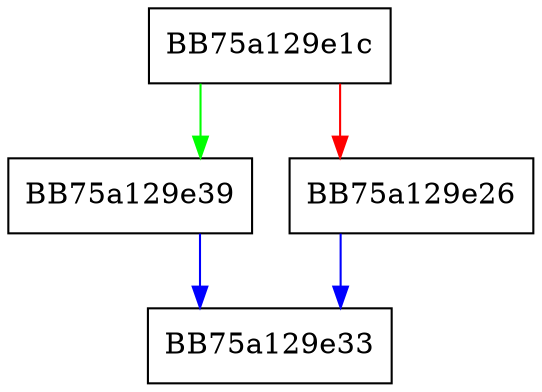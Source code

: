 digraph can_start {
  node [shape="box"];
  graph [splines=ortho];
  BB75a129e1c -> BB75a129e39 [color="green"];
  BB75a129e1c -> BB75a129e26 [color="red"];
  BB75a129e26 -> BB75a129e33 [color="blue"];
  BB75a129e39 -> BB75a129e33 [color="blue"];
}